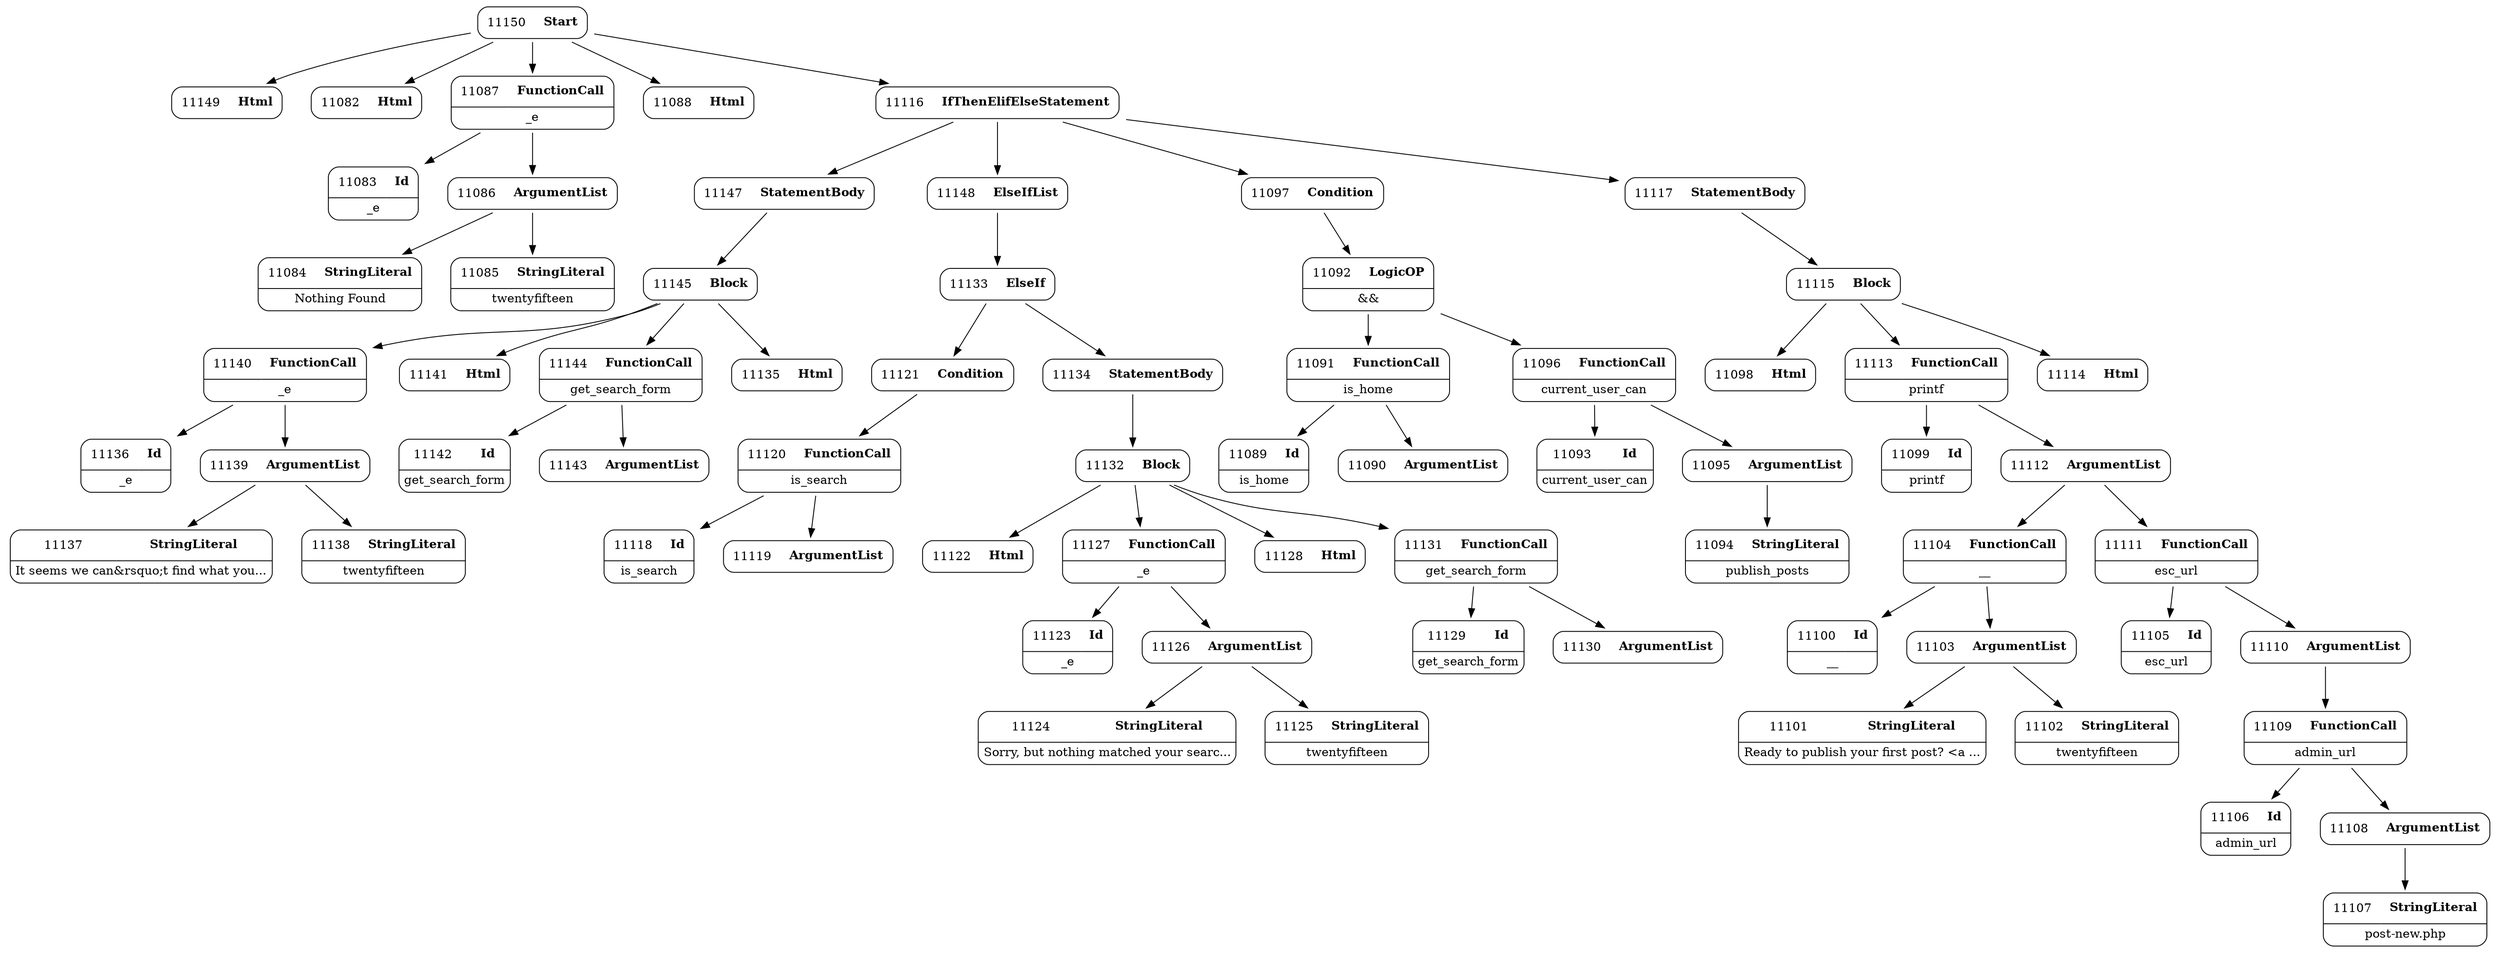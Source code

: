 digraph ast {
node [shape=none];
11136 [label=<<TABLE border='1' cellspacing='0' cellpadding='10' style='rounded' ><TR><TD border='0'>11136</TD><TD border='0'><B>Id</B></TD></TR><HR/><TR><TD border='0' cellpadding='5' colspan='2'>_e</TD></TR></TABLE>>];
11137 [label=<<TABLE border='1' cellspacing='0' cellpadding='10' style='rounded' ><TR><TD border='0'>11137</TD><TD border='0'><B>StringLiteral</B></TD></TR><HR/><TR><TD border='0' cellpadding='5' colspan='2'>It seems we can&amp;rsquo;t find what you...</TD></TR></TABLE>>];
11138 [label=<<TABLE border='1' cellspacing='0' cellpadding='10' style='rounded' ><TR><TD border='0'>11138</TD><TD border='0'><B>StringLiteral</B></TD></TR><HR/><TR><TD border='0' cellpadding='5' colspan='2'>twentyfifteen</TD></TR></TABLE>>];
11139 [label=<<TABLE border='1' cellspacing='0' cellpadding='10' style='rounded' ><TR><TD border='0'>11139</TD><TD border='0'><B>ArgumentList</B></TD></TR></TABLE>>];
11139 -> 11137 [weight=2];
11139 -> 11138 [weight=2];
11140 [label=<<TABLE border='1' cellspacing='0' cellpadding='10' style='rounded' ><TR><TD border='0'>11140</TD><TD border='0'><B>FunctionCall</B></TD></TR><HR/><TR><TD border='0' cellpadding='5' colspan='2'>_e</TD></TR></TABLE>>];
11140 -> 11136 [weight=2];
11140 -> 11139 [weight=2];
11141 [label=<<TABLE border='1' cellspacing='0' cellpadding='10' style='rounded' ><TR><TD border='0'>11141</TD><TD border='0'><B>Html</B></TD></TR></TABLE>>];
11142 [label=<<TABLE border='1' cellspacing='0' cellpadding='10' style='rounded' ><TR><TD border='0'>11142</TD><TD border='0'><B>Id</B></TD></TR><HR/><TR><TD border='0' cellpadding='5' colspan='2'>get_search_form</TD></TR></TABLE>>];
11143 [label=<<TABLE border='1' cellspacing='0' cellpadding='10' style='rounded' ><TR><TD border='0'>11143</TD><TD border='0'><B>ArgumentList</B></TD></TR></TABLE>>];
11144 [label=<<TABLE border='1' cellspacing='0' cellpadding='10' style='rounded' ><TR><TD border='0'>11144</TD><TD border='0'><B>FunctionCall</B></TD></TR><HR/><TR><TD border='0' cellpadding='5' colspan='2'>get_search_form</TD></TR></TABLE>>];
11144 -> 11142 [weight=2];
11144 -> 11143 [weight=2];
11145 [label=<<TABLE border='1' cellspacing='0' cellpadding='10' style='rounded' ><TR><TD border='0'>11145</TD><TD border='0'><B>Block</B></TD></TR></TABLE>>];
11145 -> 11135 [weight=2];
11145 -> 11140 [weight=2];
11145 -> 11141 [weight=2];
11145 -> 11144 [weight=2];
11147 [label=<<TABLE border='1' cellspacing='0' cellpadding='10' style='rounded' ><TR><TD border='0'>11147</TD><TD border='0'><B>StatementBody</B></TD></TR></TABLE>>];
11147 -> 11145 [weight=2];
11148 [label=<<TABLE border='1' cellspacing='0' cellpadding='10' style='rounded' ><TR><TD border='0'>11148</TD><TD border='0'><B>ElseIfList</B></TD></TR></TABLE>>];
11148 -> 11133 [weight=2];
11149 [label=<<TABLE border='1' cellspacing='0' cellpadding='10' style='rounded' ><TR><TD border='0'>11149</TD><TD border='0'><B>Html</B></TD></TR></TABLE>>];
11150 [label=<<TABLE border='1' cellspacing='0' cellpadding='10' style='rounded' ><TR><TD border='0'>11150</TD><TD border='0'><B>Start</B></TD></TR></TABLE>>];
11150 -> 11082 [weight=2];
11150 -> 11087 [weight=2];
11150 -> 11088 [weight=2];
11150 -> 11116 [weight=2];
11150 -> 11149 [weight=2];
11082 [label=<<TABLE border='1' cellspacing='0' cellpadding='10' style='rounded' ><TR><TD border='0'>11082</TD><TD border='0'><B>Html</B></TD></TR></TABLE>>];
11083 [label=<<TABLE border='1' cellspacing='0' cellpadding='10' style='rounded' ><TR><TD border='0'>11083</TD><TD border='0'><B>Id</B></TD></TR><HR/><TR><TD border='0' cellpadding='5' colspan='2'>_e</TD></TR></TABLE>>];
11084 [label=<<TABLE border='1' cellspacing='0' cellpadding='10' style='rounded' ><TR><TD border='0'>11084</TD><TD border='0'><B>StringLiteral</B></TD></TR><HR/><TR><TD border='0' cellpadding='5' colspan='2'>Nothing Found</TD></TR></TABLE>>];
11085 [label=<<TABLE border='1' cellspacing='0' cellpadding='10' style='rounded' ><TR><TD border='0'>11085</TD><TD border='0'><B>StringLiteral</B></TD></TR><HR/><TR><TD border='0' cellpadding='5' colspan='2'>twentyfifteen</TD></TR></TABLE>>];
11086 [label=<<TABLE border='1' cellspacing='0' cellpadding='10' style='rounded' ><TR><TD border='0'>11086</TD><TD border='0'><B>ArgumentList</B></TD></TR></TABLE>>];
11086 -> 11084 [weight=2];
11086 -> 11085 [weight=2];
11087 [label=<<TABLE border='1' cellspacing='0' cellpadding='10' style='rounded' ><TR><TD border='0'>11087</TD><TD border='0'><B>FunctionCall</B></TD></TR><HR/><TR><TD border='0' cellpadding='5' colspan='2'>_e</TD></TR></TABLE>>];
11087 -> 11083 [weight=2];
11087 -> 11086 [weight=2];
11088 [label=<<TABLE border='1' cellspacing='0' cellpadding='10' style='rounded' ><TR><TD border='0'>11088</TD><TD border='0'><B>Html</B></TD></TR></TABLE>>];
11089 [label=<<TABLE border='1' cellspacing='0' cellpadding='10' style='rounded' ><TR><TD border='0'>11089</TD><TD border='0'><B>Id</B></TD></TR><HR/><TR><TD border='0' cellpadding='5' colspan='2'>is_home</TD></TR></TABLE>>];
11090 [label=<<TABLE border='1' cellspacing='0' cellpadding='10' style='rounded' ><TR><TD border='0'>11090</TD><TD border='0'><B>ArgumentList</B></TD></TR></TABLE>>];
11091 [label=<<TABLE border='1' cellspacing='0' cellpadding='10' style='rounded' ><TR><TD border='0'>11091</TD><TD border='0'><B>FunctionCall</B></TD></TR><HR/><TR><TD border='0' cellpadding='5' colspan='2'>is_home</TD></TR></TABLE>>];
11091 -> 11089 [weight=2];
11091 -> 11090 [weight=2];
11092 [label=<<TABLE border='1' cellspacing='0' cellpadding='10' style='rounded' ><TR><TD border='0'>11092</TD><TD border='0'><B>LogicOP</B></TD></TR><HR/><TR><TD border='0' cellpadding='5' colspan='2'>&amp;&amp;</TD></TR></TABLE>>];
11092 -> 11091 [weight=2];
11092 -> 11096 [weight=2];
11093 [label=<<TABLE border='1' cellspacing='0' cellpadding='10' style='rounded' ><TR><TD border='0'>11093</TD><TD border='0'><B>Id</B></TD></TR><HR/><TR><TD border='0' cellpadding='5' colspan='2'>current_user_can</TD></TR></TABLE>>];
11094 [label=<<TABLE border='1' cellspacing='0' cellpadding='10' style='rounded' ><TR><TD border='0'>11094</TD><TD border='0'><B>StringLiteral</B></TD></TR><HR/><TR><TD border='0' cellpadding='5' colspan='2'>publish_posts</TD></TR></TABLE>>];
11095 [label=<<TABLE border='1' cellspacing='0' cellpadding='10' style='rounded' ><TR><TD border='0'>11095</TD><TD border='0'><B>ArgumentList</B></TD></TR></TABLE>>];
11095 -> 11094 [weight=2];
11096 [label=<<TABLE border='1' cellspacing='0' cellpadding='10' style='rounded' ><TR><TD border='0'>11096</TD><TD border='0'><B>FunctionCall</B></TD></TR><HR/><TR><TD border='0' cellpadding='5' colspan='2'>current_user_can</TD></TR></TABLE>>];
11096 -> 11093 [weight=2];
11096 -> 11095 [weight=2];
11097 [label=<<TABLE border='1' cellspacing='0' cellpadding='10' style='rounded' ><TR><TD border='0'>11097</TD><TD border='0'><B>Condition</B></TD></TR></TABLE>>];
11097 -> 11092 [weight=2];
11098 [label=<<TABLE border='1' cellspacing='0' cellpadding='10' style='rounded' ><TR><TD border='0'>11098</TD><TD border='0'><B>Html</B></TD></TR></TABLE>>];
11099 [label=<<TABLE border='1' cellspacing='0' cellpadding='10' style='rounded' ><TR><TD border='0'>11099</TD><TD border='0'><B>Id</B></TD></TR><HR/><TR><TD border='0' cellpadding='5' colspan='2'>printf</TD></TR></TABLE>>];
11100 [label=<<TABLE border='1' cellspacing='0' cellpadding='10' style='rounded' ><TR><TD border='0'>11100</TD><TD border='0'><B>Id</B></TD></TR><HR/><TR><TD border='0' cellpadding='5' colspan='2'>__</TD></TR></TABLE>>];
11101 [label=<<TABLE border='1' cellspacing='0' cellpadding='10' style='rounded' ><TR><TD border='0'>11101</TD><TD border='0'><B>StringLiteral</B></TD></TR><HR/><TR><TD border='0' cellpadding='5' colspan='2'>Ready to publish your first post? &lt;a ...</TD></TR></TABLE>>];
11102 [label=<<TABLE border='1' cellspacing='0' cellpadding='10' style='rounded' ><TR><TD border='0'>11102</TD><TD border='0'><B>StringLiteral</B></TD></TR><HR/><TR><TD border='0' cellpadding='5' colspan='2'>twentyfifteen</TD></TR></TABLE>>];
11103 [label=<<TABLE border='1' cellspacing='0' cellpadding='10' style='rounded' ><TR><TD border='0'>11103</TD><TD border='0'><B>ArgumentList</B></TD></TR></TABLE>>];
11103 -> 11101 [weight=2];
11103 -> 11102 [weight=2];
11104 [label=<<TABLE border='1' cellspacing='0' cellpadding='10' style='rounded' ><TR><TD border='0'>11104</TD><TD border='0'><B>FunctionCall</B></TD></TR><HR/><TR><TD border='0' cellpadding='5' colspan='2'>__</TD></TR></TABLE>>];
11104 -> 11100 [weight=2];
11104 -> 11103 [weight=2];
11105 [label=<<TABLE border='1' cellspacing='0' cellpadding='10' style='rounded' ><TR><TD border='0'>11105</TD><TD border='0'><B>Id</B></TD></TR><HR/><TR><TD border='0' cellpadding='5' colspan='2'>esc_url</TD></TR></TABLE>>];
11106 [label=<<TABLE border='1' cellspacing='0' cellpadding='10' style='rounded' ><TR><TD border='0'>11106</TD><TD border='0'><B>Id</B></TD></TR><HR/><TR><TD border='0' cellpadding='5' colspan='2'>admin_url</TD></TR></TABLE>>];
11107 [label=<<TABLE border='1' cellspacing='0' cellpadding='10' style='rounded' ><TR><TD border='0'>11107</TD><TD border='0'><B>StringLiteral</B></TD></TR><HR/><TR><TD border='0' cellpadding='5' colspan='2'>post-new.php</TD></TR></TABLE>>];
11108 [label=<<TABLE border='1' cellspacing='0' cellpadding='10' style='rounded' ><TR><TD border='0'>11108</TD><TD border='0'><B>ArgumentList</B></TD></TR></TABLE>>];
11108 -> 11107 [weight=2];
11109 [label=<<TABLE border='1' cellspacing='0' cellpadding='10' style='rounded' ><TR><TD border='0'>11109</TD><TD border='0'><B>FunctionCall</B></TD></TR><HR/><TR><TD border='0' cellpadding='5' colspan='2'>admin_url</TD></TR></TABLE>>];
11109 -> 11106 [weight=2];
11109 -> 11108 [weight=2];
11110 [label=<<TABLE border='1' cellspacing='0' cellpadding='10' style='rounded' ><TR><TD border='0'>11110</TD><TD border='0'><B>ArgumentList</B></TD></TR></TABLE>>];
11110 -> 11109 [weight=2];
11111 [label=<<TABLE border='1' cellspacing='0' cellpadding='10' style='rounded' ><TR><TD border='0'>11111</TD><TD border='0'><B>FunctionCall</B></TD></TR><HR/><TR><TD border='0' cellpadding='5' colspan='2'>esc_url</TD></TR></TABLE>>];
11111 -> 11105 [weight=2];
11111 -> 11110 [weight=2];
11112 [label=<<TABLE border='1' cellspacing='0' cellpadding='10' style='rounded' ><TR><TD border='0'>11112</TD><TD border='0'><B>ArgumentList</B></TD></TR></TABLE>>];
11112 -> 11104 [weight=2];
11112 -> 11111 [weight=2];
11113 [label=<<TABLE border='1' cellspacing='0' cellpadding='10' style='rounded' ><TR><TD border='0'>11113</TD><TD border='0'><B>FunctionCall</B></TD></TR><HR/><TR><TD border='0' cellpadding='5' colspan='2'>printf</TD></TR></TABLE>>];
11113 -> 11099 [weight=2];
11113 -> 11112 [weight=2];
11114 [label=<<TABLE border='1' cellspacing='0' cellpadding='10' style='rounded' ><TR><TD border='0'>11114</TD><TD border='0'><B>Html</B></TD></TR></TABLE>>];
11115 [label=<<TABLE border='1' cellspacing='0' cellpadding='10' style='rounded' ><TR><TD border='0'>11115</TD><TD border='0'><B>Block</B></TD></TR></TABLE>>];
11115 -> 11098 [weight=2];
11115 -> 11113 [weight=2];
11115 -> 11114 [weight=2];
11116 [label=<<TABLE border='1' cellspacing='0' cellpadding='10' style='rounded' ><TR><TD border='0'>11116</TD><TD border='0'><B>IfThenElifElseStatement</B></TD></TR></TABLE>>];
11116 -> 11097 [weight=2];
11116 -> 11117 [weight=2];
11116 -> 11148 [weight=2];
11116 -> 11147 [weight=2];
11117 [label=<<TABLE border='1' cellspacing='0' cellpadding='10' style='rounded' ><TR><TD border='0'>11117</TD><TD border='0'><B>StatementBody</B></TD></TR></TABLE>>];
11117 -> 11115 [weight=2];
11118 [label=<<TABLE border='1' cellspacing='0' cellpadding='10' style='rounded' ><TR><TD border='0'>11118</TD><TD border='0'><B>Id</B></TD></TR><HR/><TR><TD border='0' cellpadding='5' colspan='2'>is_search</TD></TR></TABLE>>];
11119 [label=<<TABLE border='1' cellspacing='0' cellpadding='10' style='rounded' ><TR><TD border='0'>11119</TD><TD border='0'><B>ArgumentList</B></TD></TR></TABLE>>];
11120 [label=<<TABLE border='1' cellspacing='0' cellpadding='10' style='rounded' ><TR><TD border='0'>11120</TD><TD border='0'><B>FunctionCall</B></TD></TR><HR/><TR><TD border='0' cellpadding='5' colspan='2'>is_search</TD></TR></TABLE>>];
11120 -> 11118 [weight=2];
11120 -> 11119 [weight=2];
11121 [label=<<TABLE border='1' cellspacing='0' cellpadding='10' style='rounded' ><TR><TD border='0'>11121</TD><TD border='0'><B>Condition</B></TD></TR></TABLE>>];
11121 -> 11120 [weight=2];
11122 [label=<<TABLE border='1' cellspacing='0' cellpadding='10' style='rounded' ><TR><TD border='0'>11122</TD><TD border='0'><B>Html</B></TD></TR></TABLE>>];
11123 [label=<<TABLE border='1' cellspacing='0' cellpadding='10' style='rounded' ><TR><TD border='0'>11123</TD><TD border='0'><B>Id</B></TD></TR><HR/><TR><TD border='0' cellpadding='5' colspan='2'>_e</TD></TR></TABLE>>];
11124 [label=<<TABLE border='1' cellspacing='0' cellpadding='10' style='rounded' ><TR><TD border='0'>11124</TD><TD border='0'><B>StringLiteral</B></TD></TR><HR/><TR><TD border='0' cellpadding='5' colspan='2'>Sorry, but nothing matched your searc...</TD></TR></TABLE>>];
11125 [label=<<TABLE border='1' cellspacing='0' cellpadding='10' style='rounded' ><TR><TD border='0'>11125</TD><TD border='0'><B>StringLiteral</B></TD></TR><HR/><TR><TD border='0' cellpadding='5' colspan='2'>twentyfifteen</TD></TR></TABLE>>];
11126 [label=<<TABLE border='1' cellspacing='0' cellpadding='10' style='rounded' ><TR><TD border='0'>11126</TD><TD border='0'><B>ArgumentList</B></TD></TR></TABLE>>];
11126 -> 11124 [weight=2];
11126 -> 11125 [weight=2];
11127 [label=<<TABLE border='1' cellspacing='0' cellpadding='10' style='rounded' ><TR><TD border='0'>11127</TD><TD border='0'><B>FunctionCall</B></TD></TR><HR/><TR><TD border='0' cellpadding='5' colspan='2'>_e</TD></TR></TABLE>>];
11127 -> 11123 [weight=2];
11127 -> 11126 [weight=2];
11128 [label=<<TABLE border='1' cellspacing='0' cellpadding='10' style='rounded' ><TR><TD border='0'>11128</TD><TD border='0'><B>Html</B></TD></TR></TABLE>>];
11129 [label=<<TABLE border='1' cellspacing='0' cellpadding='10' style='rounded' ><TR><TD border='0'>11129</TD><TD border='0'><B>Id</B></TD></TR><HR/><TR><TD border='0' cellpadding='5' colspan='2'>get_search_form</TD></TR></TABLE>>];
11130 [label=<<TABLE border='1' cellspacing='0' cellpadding='10' style='rounded' ><TR><TD border='0'>11130</TD><TD border='0'><B>ArgumentList</B></TD></TR></TABLE>>];
11131 [label=<<TABLE border='1' cellspacing='0' cellpadding='10' style='rounded' ><TR><TD border='0'>11131</TD><TD border='0'><B>FunctionCall</B></TD></TR><HR/><TR><TD border='0' cellpadding='5' colspan='2'>get_search_form</TD></TR></TABLE>>];
11131 -> 11129 [weight=2];
11131 -> 11130 [weight=2];
11132 [label=<<TABLE border='1' cellspacing='0' cellpadding='10' style='rounded' ><TR><TD border='0'>11132</TD><TD border='0'><B>Block</B></TD></TR></TABLE>>];
11132 -> 11122 [weight=2];
11132 -> 11127 [weight=2];
11132 -> 11128 [weight=2];
11132 -> 11131 [weight=2];
11133 [label=<<TABLE border='1' cellspacing='0' cellpadding='10' style='rounded' ><TR><TD border='0'>11133</TD><TD border='0'><B>ElseIf</B></TD></TR></TABLE>>];
11133 -> 11121 [weight=2];
11133 -> 11134 [weight=2];
11134 [label=<<TABLE border='1' cellspacing='0' cellpadding='10' style='rounded' ><TR><TD border='0'>11134</TD><TD border='0'><B>StatementBody</B></TD></TR></TABLE>>];
11134 -> 11132 [weight=2];
11135 [label=<<TABLE border='1' cellspacing='0' cellpadding='10' style='rounded' ><TR><TD border='0'>11135</TD><TD border='0'><B>Html</B></TD></TR></TABLE>>];
}
